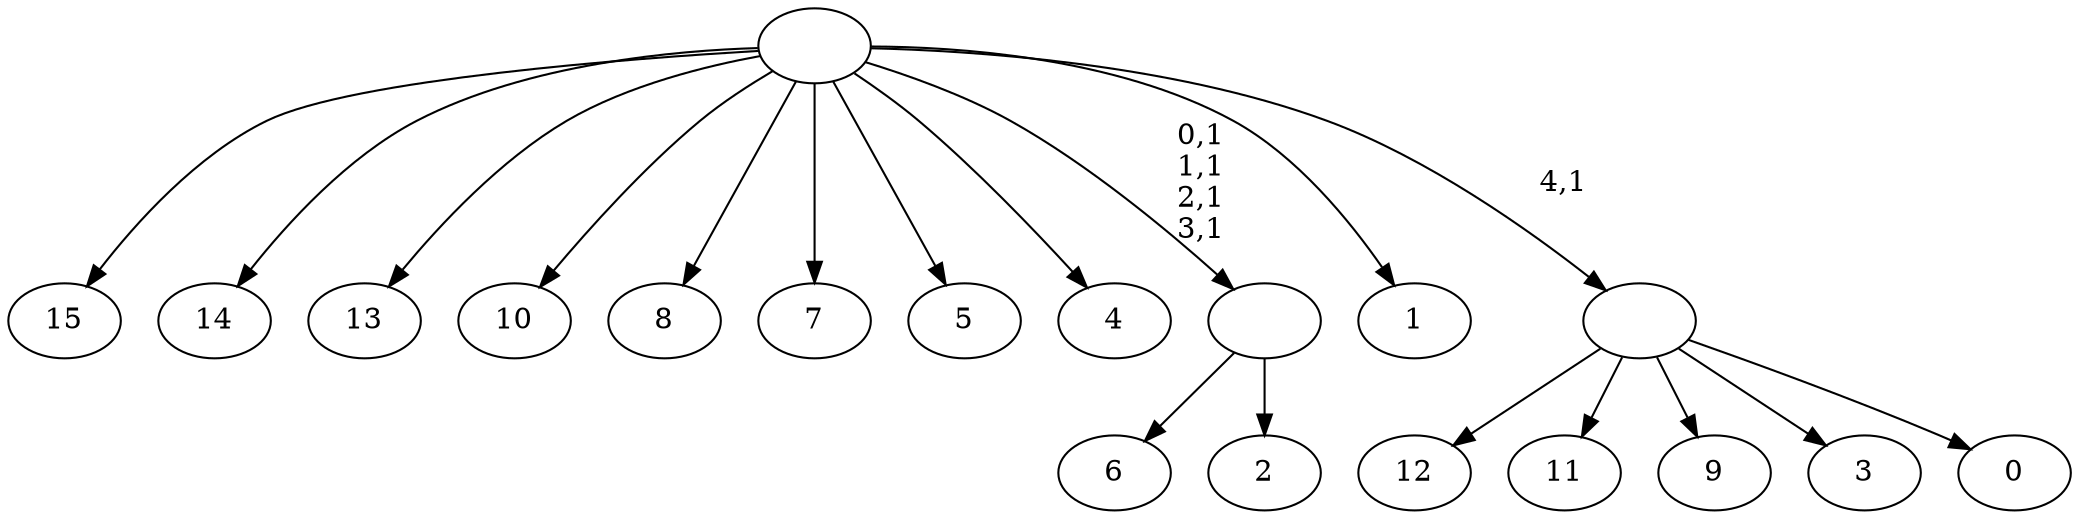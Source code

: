 digraph T {
	21 [label="15"]
	20 [label="14"]
	19 [label="13"]
	18 [label="12"]
	17 [label="11"]
	16 [label="10"]
	15 [label="9"]
	14 [label="8"]
	13 [label="7"]
	12 [label="6"]
	11 [label="5"]
	10 [label="4"]
	9 [label="3"]
	8 [label="2"]
	7 [label=""]
	3 [label="1"]
	2 [label="0"]
	1 [label=""]
	0 [label=""]
	7 -> 12 [label=""]
	7 -> 8 [label=""]
	1 -> 18 [label=""]
	1 -> 17 [label=""]
	1 -> 15 [label=""]
	1 -> 9 [label=""]
	1 -> 2 [label=""]
	0 -> 7 [label="0,1\n1,1\n2,1\n3,1"]
	0 -> 21 [label=""]
	0 -> 20 [label=""]
	0 -> 19 [label=""]
	0 -> 16 [label=""]
	0 -> 14 [label=""]
	0 -> 13 [label=""]
	0 -> 11 [label=""]
	0 -> 10 [label=""]
	0 -> 3 [label=""]
	0 -> 1 [label="4,1"]
}
